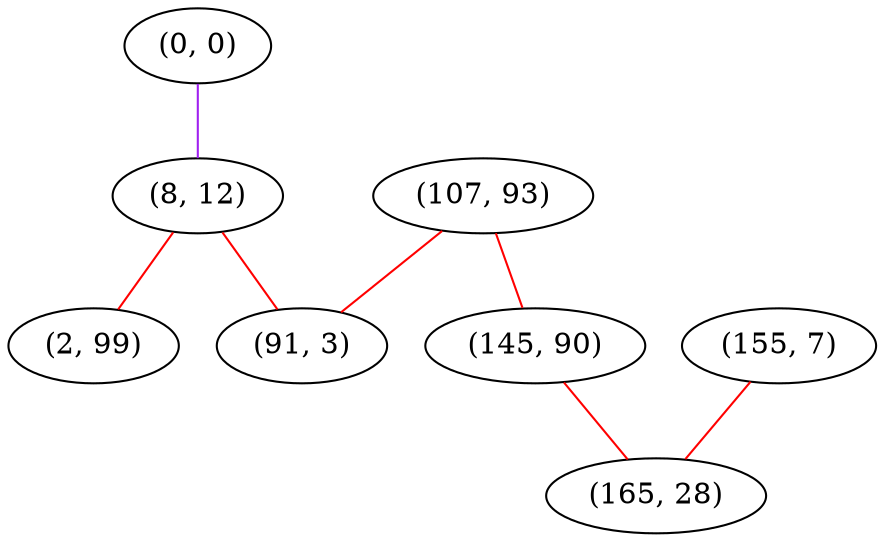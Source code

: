 graph "" {
"(0, 0)";
"(8, 12)";
"(107, 93)";
"(155, 7)";
"(2, 99)";
"(145, 90)";
"(165, 28)";
"(91, 3)";
"(0, 0)" -- "(8, 12)"  [color=purple, key=0, weight=4];
"(8, 12)" -- "(2, 99)"  [color=red, key=0, weight=1];
"(8, 12)" -- "(91, 3)"  [color=red, key=0, weight=1];
"(107, 93)" -- "(145, 90)"  [color=red, key=0, weight=1];
"(107, 93)" -- "(91, 3)"  [color=red, key=0, weight=1];
"(155, 7)" -- "(165, 28)"  [color=red, key=0, weight=1];
"(145, 90)" -- "(165, 28)"  [color=red, key=0, weight=1];
}
